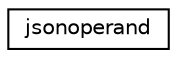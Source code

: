digraph "Graphical Class Hierarchy"
{
 // INTERACTIVE_SVG=YES
  edge [fontname="Helvetica",fontsize="10",labelfontname="Helvetica",labelfontsize="10"];
  node [fontname="Helvetica",fontsize="10",shape=record];
  rankdir="LR";
  Node0 [label="jsonoperand",height=0.2,width=0.4,color="black", fillcolor="white", style="filled",URL="$structjsonoperand.html",tooltip="JSON equation operand. "];
}
